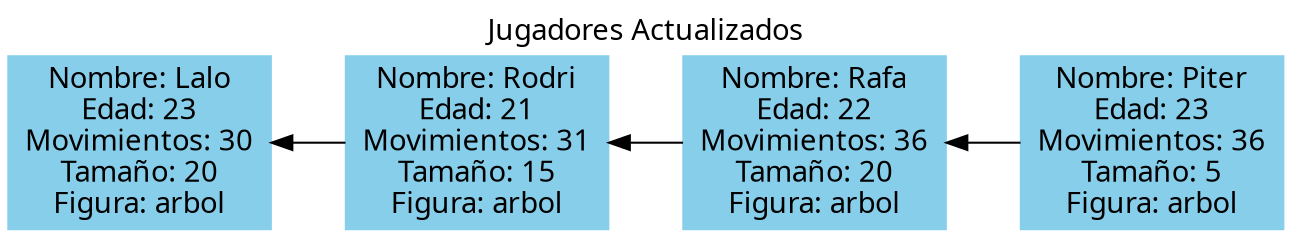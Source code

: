 digraph G{

rankdir=LR; 
 node[shape=box, style=filled, color=skyblue, fontname="Century Gothic"]; 
 graph [fontname="Century Gothic"]; 
 labelloc="t"; label="Jugadores Actualizados"; 
0[label="Nombre: Lalo\nEdad: 23\nMovimientos: 30\nTamaño: 20\nFigura: arbol"];
0->1[dir=back];
1[label="Nombre: Rodri\nEdad: 21\nMovimientos: 31\nTamaño: 15\nFigura: arbol"];
1->2[dir=back];
2[label="Nombre: Rafa\nEdad: 22\nMovimientos: 36\nTamaño: 20\nFigura: arbol"];
2->3[dir=back];
3[label="Nombre: Piter\nEdad: 23\nMovimientos: 36\nTamaño: 5\nFigura: arbol"];
}